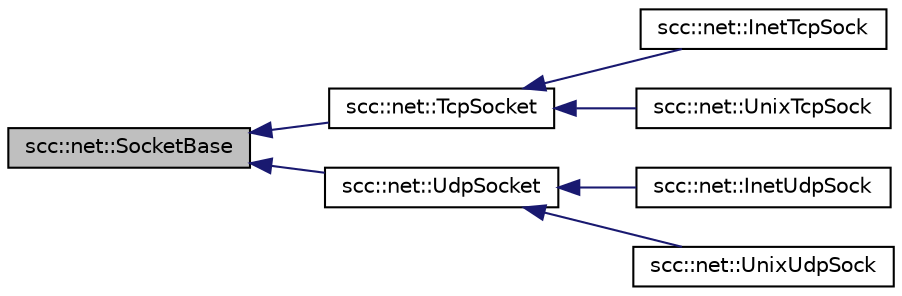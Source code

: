 digraph "scc::net::SocketBase"
{
 // LATEX_PDF_SIZE
  edge [fontname="Helvetica",fontsize="10",labelfontname="Helvetica",labelfontsize="10"];
  node [fontname="Helvetica",fontsize="10",shape=record];
  rankdir="LR";
  Node1 [label="scc::net::SocketBase",height=0.2,width=0.4,color="black", fillcolor="grey75", style="filled", fontcolor="black",tooltip="Socket base class."];
  Node1 -> Node2 [dir="back",color="midnightblue",fontsize="10",style="solid",fontname="Helvetica"];
  Node2 [label="scc::net::TcpSocket",height=0.2,width=0.4,color="black", fillcolor="white", style="filled",URL="$d4/d36/classscc_1_1net_1_1TcpSocket.html",tooltip="Tcp socket base class."];
  Node2 -> Node3 [dir="back",color="midnightblue",fontsize="10",style="solid",fontname="Helvetica"];
  Node3 [label="scc::net::InetTcpSock",height=0.2,width=0.4,color="black", fillcolor="white", style="filled",URL="$dc/dcf/classscc_1_1net_1_1InetTcpSock.html",tooltip="Internet transmission control protocol (tcp) socket."];
  Node2 -> Node4 [dir="back",color="midnightblue",fontsize="10",style="solid",fontname="Helvetica"];
  Node4 [label="scc::net::UnixTcpSock",height=0.2,width=0.4,color="black", fillcolor="white", style="filled",URL="$df/d37/classscc_1_1net_1_1UnixTcpSock.html",tooltip="Unix domain tcp (stream) socket."];
  Node1 -> Node5 [dir="back",color="midnightblue",fontsize="10",style="solid",fontname="Helvetica"];
  Node5 [label="scc::net::UdpSocket",height=0.2,width=0.4,color="black", fillcolor="white", style="filled",URL="$de/d8b/classscc_1_1net_1_1UdpSocket.html",tooltip="Udp socket base class."];
  Node5 -> Node6 [dir="back",color="midnightblue",fontsize="10",style="solid",fontname="Helvetica"];
  Node6 [label="scc::net::InetUdpSock",height=0.2,width=0.4,color="black", fillcolor="white", style="filled",URL="$df/da1/classscc_1_1net_1_1InetUdpSock.html",tooltip="Internet user datagram protocol (udp) socket."];
  Node5 -> Node7 [dir="back",color="midnightblue",fontsize="10",style="solid",fontname="Helvetica"];
  Node7 [label="scc::net::UnixUdpSock",height=0.2,width=0.4,color="black", fillcolor="white", style="filled",URL="$d0/d46/classscc_1_1net_1_1UnixUdpSock.html",tooltip="Unix domain udp (datagram) socket."];
}
